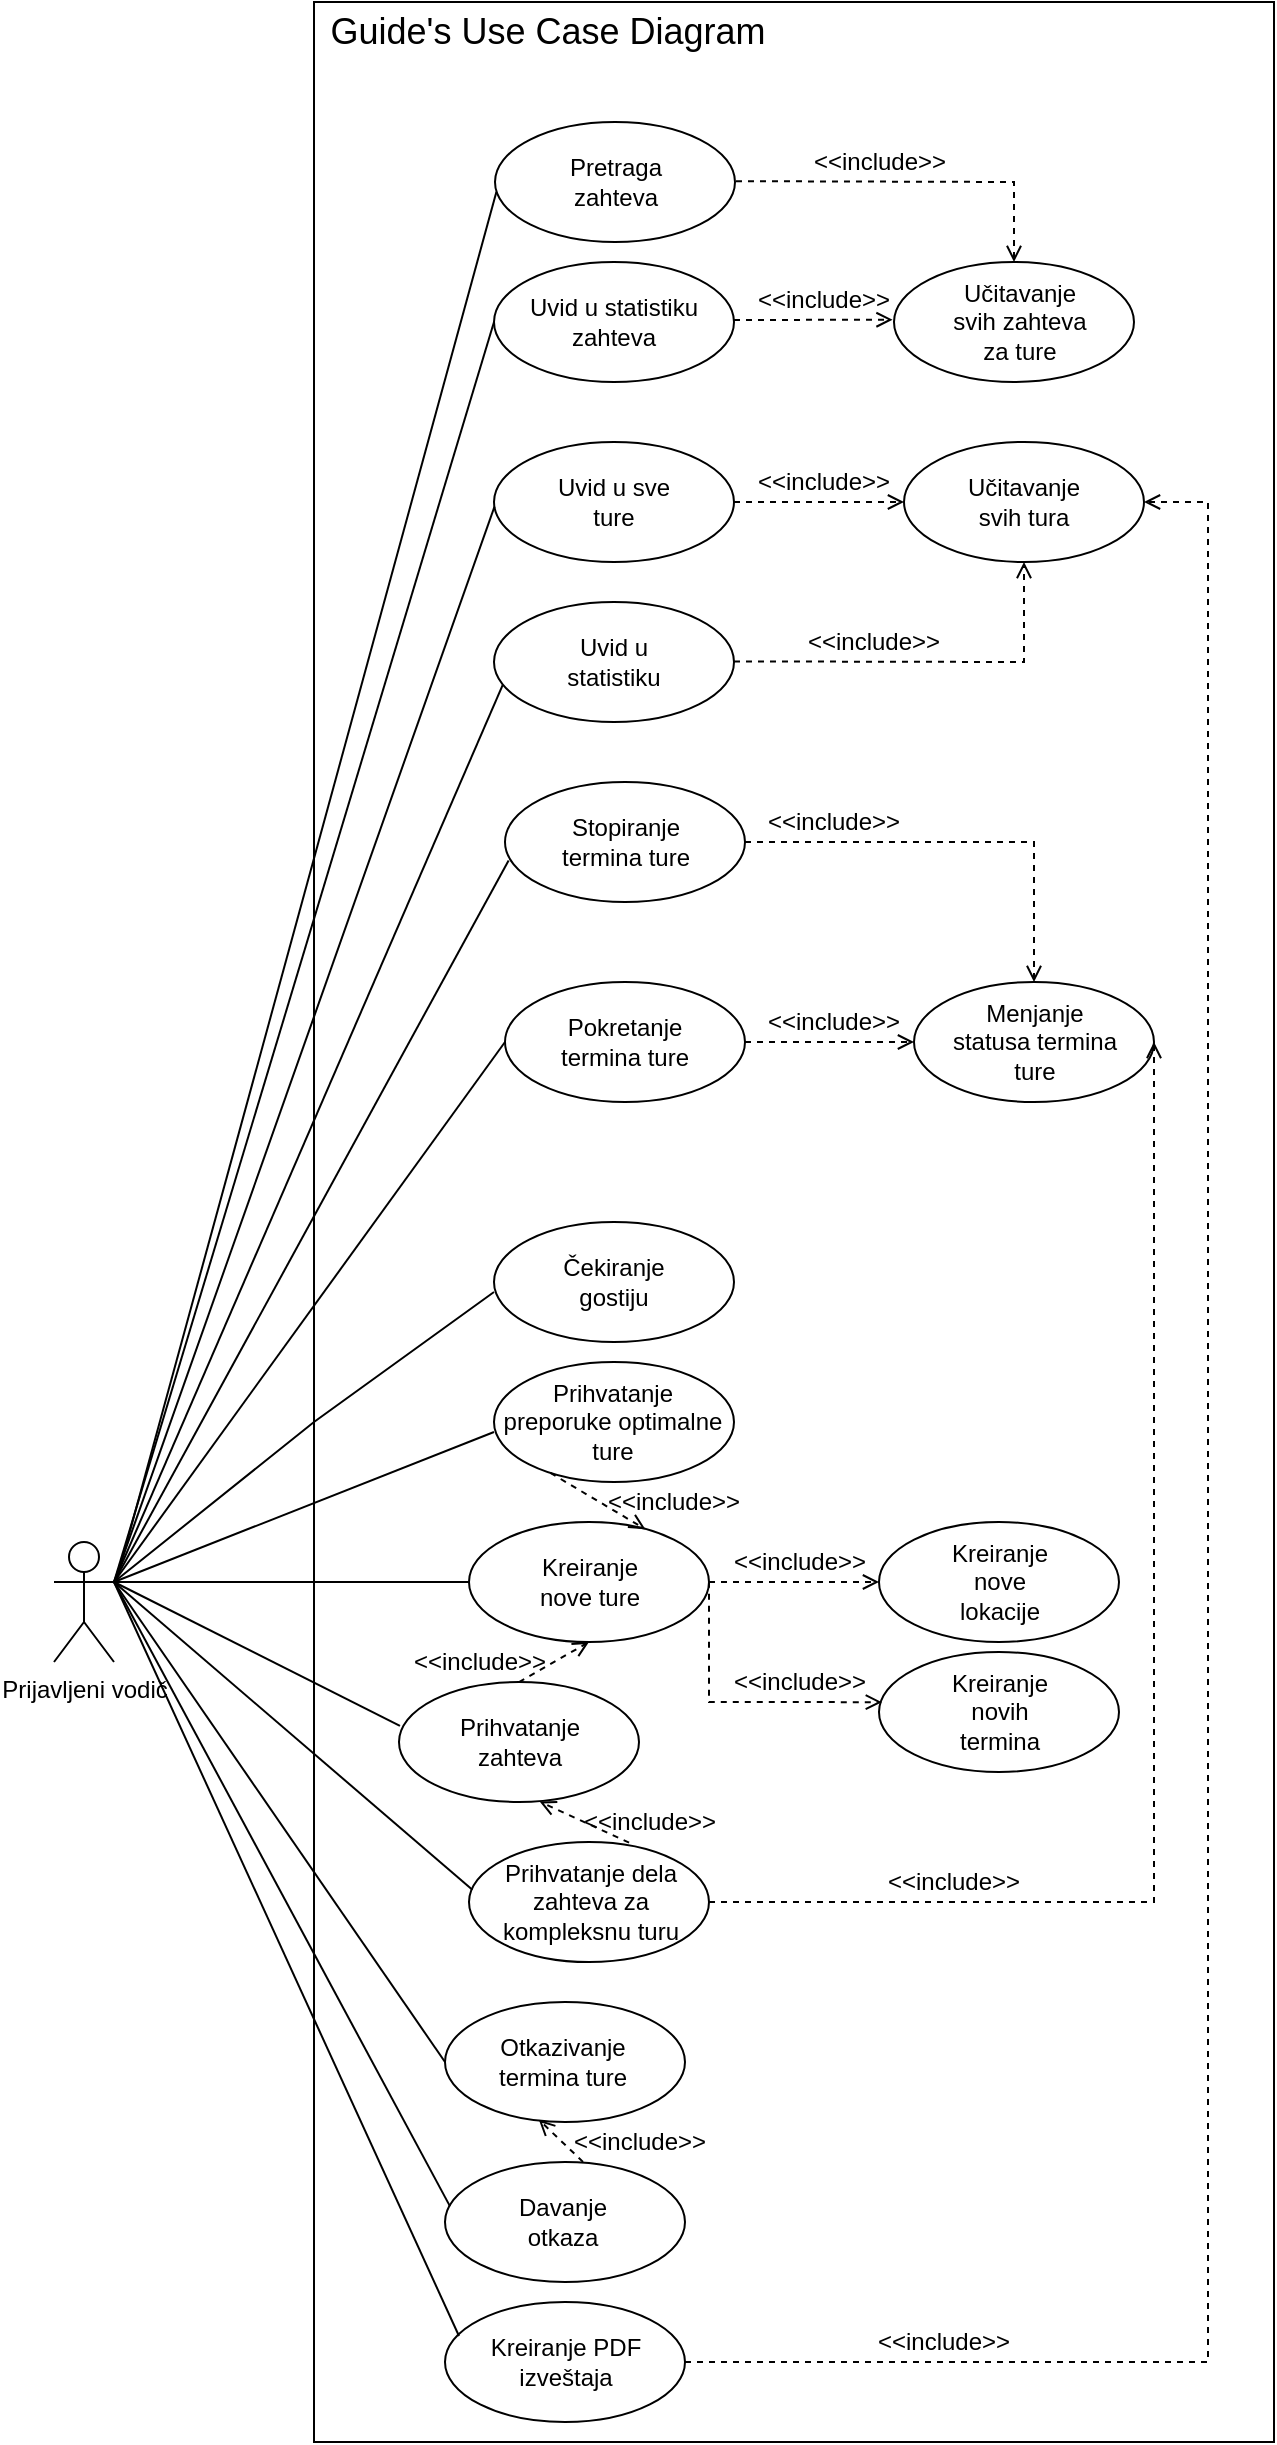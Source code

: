 <mxfile version="21.2.8" type="device">
  <diagram name="Page-1" id="BjIR11OFGBQAMokoM8kD">
    <mxGraphModel dx="1446" dy="1920" grid="1" gridSize="10" guides="1" tooltips="1" connect="1" arrows="1" fold="1" page="1" pageScale="1" pageWidth="850" pageHeight="1100" math="0" shadow="0">
      <root>
        <mxCell id="0" />
        <mxCell id="1" parent="0" />
        <mxCell id="fsfjA13ZC-8UiblkWtKI-2" value="" style="rounded=0;whiteSpace=wrap;html=1;verticalAlign=middle;" parent="1" vertex="1">
          <mxGeometry x="290" y="-160" width="480" height="1220" as="geometry" />
        </mxCell>
        <mxCell id="fsfjA13ZC-8UiblkWtKI-1" value="Prijavljeni vodič" style="shape=umlActor;verticalLabelPosition=bottom;verticalAlign=top;html=1;" parent="1" vertex="1">
          <mxGeometry x="160" y="610" width="30" height="60" as="geometry" />
        </mxCell>
        <mxCell id="fsfjA13ZC-8UiblkWtKI-3" value="" style="ellipse;whiteSpace=wrap;html=1;" parent="1" vertex="1">
          <mxGeometry x="367.5" y="600" width="120" height="60" as="geometry" />
        </mxCell>
        <mxCell id="fsfjA13ZC-8UiblkWtKI-4" value="Kreiranje nove ture" style="text;html=1;strokeColor=none;fillColor=none;align=center;verticalAlign=middle;whiteSpace=wrap;rounded=0;" parent="1" vertex="1">
          <mxGeometry x="397.5" y="615" width="60" height="30" as="geometry" />
        </mxCell>
        <mxCell id="fsfjA13ZC-8UiblkWtKI-5" value="" style="endArrow=none;html=1;rounded=0;exitX=1;exitY=0.333;exitDx=0;exitDy=0;exitPerimeter=0;entryX=0;entryY=0.5;entryDx=0;entryDy=0;" parent="1" source="fsfjA13ZC-8UiblkWtKI-1" target="fsfjA13ZC-8UiblkWtKI-3" edge="1">
          <mxGeometry width="50" height="50" relative="1" as="geometry">
            <mxPoint x="305" y="600" as="sourcePoint" />
            <mxPoint x="355" y="550" as="targetPoint" />
            <Array as="points" />
          </mxGeometry>
        </mxCell>
        <mxCell id="fsfjA13ZC-8UiblkWtKI-8" value="" style="endArrow=none;html=1;rounded=0;entryX=0.004;entryY=0.365;entryDx=0;entryDy=0;entryPerimeter=0;" parent="1" target="fsfjA13ZC-8UiblkWtKI-23" edge="1">
          <mxGeometry width="50" height="50" relative="1" as="geometry">
            <mxPoint x="190" y="630" as="sourcePoint" />
            <mxPoint x="355" y="630" as="targetPoint" />
          </mxGeometry>
        </mxCell>
        <mxCell id="fsfjA13ZC-8UiblkWtKI-10" value="" style="ellipse;whiteSpace=wrap;html=1;" parent="1" vertex="1">
          <mxGeometry x="572.5" y="600" width="120" height="60" as="geometry" />
        </mxCell>
        <mxCell id="fsfjA13ZC-8UiblkWtKI-11" value="Kreiranje nove lokacije" style="text;html=1;strokeColor=none;fillColor=none;align=center;verticalAlign=middle;whiteSpace=wrap;rounded=0;" parent="1" vertex="1">
          <mxGeometry x="602.5" y="615" width="60" height="30" as="geometry" />
        </mxCell>
        <mxCell id="fsfjA13ZC-8UiblkWtKI-12" value="&amp;lt;&amp;lt;include&amp;gt;&amp;gt;" style="text;html=1;strokeColor=none;fillColor=none;align=center;verticalAlign=middle;whiteSpace=wrap;rounded=0;" parent="1" vertex="1">
          <mxGeometry x="502.5" y="610" width="60" height="20" as="geometry" />
        </mxCell>
        <mxCell id="fsfjA13ZC-8UiblkWtKI-13" value="" style="ellipse;whiteSpace=wrap;html=1;" parent="1" vertex="1">
          <mxGeometry x="572.5" y="665" width="120" height="60" as="geometry" />
        </mxCell>
        <mxCell id="fsfjA13ZC-8UiblkWtKI-14" value="Kreiranje novih termina" style="text;html=1;strokeColor=none;fillColor=none;align=center;verticalAlign=middle;whiteSpace=wrap;rounded=0;" parent="1" vertex="1">
          <mxGeometry x="602.5" y="680" width="60" height="30" as="geometry" />
        </mxCell>
        <mxCell id="fsfjA13ZC-8UiblkWtKI-16" value="" style="endArrow=open;html=1;rounded=0;exitX=1;exitY=0.5;exitDx=0;exitDy=0;endFill=0;dashed=1;" parent="1" source="fsfjA13ZC-8UiblkWtKI-3" edge="1">
          <mxGeometry width="50" height="50" relative="1" as="geometry">
            <mxPoint x="522.5" y="680" as="sourcePoint" />
            <mxPoint x="572.5" y="630" as="targetPoint" />
          </mxGeometry>
        </mxCell>
        <mxCell id="fsfjA13ZC-8UiblkWtKI-17" value="" style="endArrow=open;html=1;rounded=0;exitX=1;exitY=0.5;exitDx=0;exitDy=0;endFill=0;dashed=1;entryX=0.012;entryY=0.418;entryDx=0;entryDy=0;entryPerimeter=0;" parent="1" target="fsfjA13ZC-8UiblkWtKI-13" edge="1">
          <mxGeometry width="50" height="50" relative="1" as="geometry">
            <mxPoint x="487.5" y="629.89" as="sourcePoint" />
            <mxPoint x="572.5" y="629.89" as="targetPoint" />
            <Array as="points">
              <mxPoint x="487.5" y="690" />
            </Array>
          </mxGeometry>
        </mxCell>
        <mxCell id="fsfjA13ZC-8UiblkWtKI-18" value="&amp;lt;&amp;lt;include&amp;gt;&amp;gt;" style="text;html=1;strokeColor=none;fillColor=none;align=center;verticalAlign=middle;whiteSpace=wrap;rounded=0;rotation=0;" parent="1" vertex="1">
          <mxGeometry x="502.5" y="670" width="60" height="20" as="geometry" />
        </mxCell>
        <mxCell id="fsfjA13ZC-8UiblkWtKI-19" value="" style="ellipse;whiteSpace=wrap;html=1;" parent="1" vertex="1">
          <mxGeometry x="367.5" y="760" width="120" height="60" as="geometry" />
        </mxCell>
        <mxCell id="fsfjA13ZC-8UiblkWtKI-21" value="" style="endArrow=none;html=1;rounded=0;entryX=0.014;entryY=0.398;entryDx=0;entryDy=0;entryPerimeter=0;" parent="1" target="fsfjA13ZC-8UiblkWtKI-19" edge="1">
          <mxGeometry width="50" height="50" relative="1" as="geometry">
            <mxPoint x="190" y="630" as="sourcePoint" />
            <mxPoint x="365" y="640" as="targetPoint" />
          </mxGeometry>
        </mxCell>
        <mxCell id="fsfjA13ZC-8UiblkWtKI-23" value="" style="ellipse;whiteSpace=wrap;html=1;" parent="1" vertex="1">
          <mxGeometry x="332.5" y="680" width="120" height="60" as="geometry" />
        </mxCell>
        <mxCell id="fsfjA13ZC-8UiblkWtKI-24" value="Prihvatanje dela zahteva za kompleksnu turu" style="text;html=1;strokeColor=none;fillColor=none;align=center;verticalAlign=middle;whiteSpace=wrap;rounded=0;" parent="1" vertex="1">
          <mxGeometry x="380.5" y="775" width="95" height="30" as="geometry" />
        </mxCell>
        <mxCell id="fsfjA13ZC-8UiblkWtKI-25" value="" style="endArrow=open;html=1;rounded=0;exitX=0.5;exitY=0;exitDx=0;exitDy=0;endFill=0;dashed=1;entryX=0.5;entryY=1;entryDx=0;entryDy=0;" parent="1" source="fsfjA13ZC-8UiblkWtKI-23" target="fsfjA13ZC-8UiblkWtKI-3" edge="1">
          <mxGeometry width="50" height="50" relative="1" as="geometry">
            <mxPoint x="427.5" y="679.89" as="sourcePoint" />
            <mxPoint x="513.5" y="740" as="targetPoint" />
          </mxGeometry>
        </mxCell>
        <mxCell id="fsfjA13ZC-8UiblkWtKI-26" value="Prihvatanje zahteva" style="text;html=1;strokeColor=none;fillColor=none;align=center;verticalAlign=middle;whiteSpace=wrap;rounded=0;" parent="1" vertex="1">
          <mxGeometry x="362.5" y="695" width="60" height="30" as="geometry" />
        </mxCell>
        <mxCell id="fsfjA13ZC-8UiblkWtKI-27" value="&amp;lt;&amp;lt;include&amp;gt;&amp;gt;" style="text;html=1;strokeColor=none;fillColor=none;align=center;verticalAlign=middle;whiteSpace=wrap;rounded=0;" parent="1" vertex="1">
          <mxGeometry x="342.5" y="660" width="60" height="20" as="geometry" />
        </mxCell>
        <mxCell id="fsfjA13ZC-8UiblkWtKI-28" value="" style="endArrow=open;html=1;rounded=0;exitX=0.667;exitY=0.005;exitDx=0;exitDy=0;endFill=0;dashed=1;entryX=0.586;entryY=0.996;entryDx=0;entryDy=0;exitPerimeter=0;entryPerimeter=0;" parent="1" source="fsfjA13ZC-8UiblkWtKI-19" target="fsfjA13ZC-8UiblkWtKI-23" edge="1">
          <mxGeometry width="50" height="50" relative="1" as="geometry">
            <mxPoint x="402.5" y="690" as="sourcePoint" />
            <mxPoint x="437.5" y="670" as="targetPoint" />
          </mxGeometry>
        </mxCell>
        <mxCell id="fsfjA13ZC-8UiblkWtKI-29" value="&amp;lt;&amp;lt;include&amp;gt;&amp;gt;" style="text;html=1;strokeColor=none;fillColor=none;align=center;verticalAlign=middle;whiteSpace=wrap;rounded=0;" parent="1" vertex="1">
          <mxGeometry x="427.5" y="740" width="60" height="20" as="geometry" />
        </mxCell>
        <mxCell id="fsfjA13ZC-8UiblkWtKI-30" value="" style="ellipse;whiteSpace=wrap;html=1;" parent="1" vertex="1">
          <mxGeometry x="355.5" y="840" width="120" height="60" as="geometry" />
        </mxCell>
        <mxCell id="fsfjA13ZC-8UiblkWtKI-31" value="Otkazivanje termina ture" style="text;html=1;strokeColor=none;fillColor=none;align=center;verticalAlign=middle;whiteSpace=wrap;rounded=0;" parent="1" vertex="1">
          <mxGeometry x="380.5" y="855" width="67" height="30" as="geometry" />
        </mxCell>
        <mxCell id="fsfjA13ZC-8UiblkWtKI-32" value="" style="endArrow=none;html=1;rounded=0;entryX=0;entryY=0.5;entryDx=0;entryDy=0;" parent="1" target="fsfjA13ZC-8UiblkWtKI-30" edge="1">
          <mxGeometry width="50" height="50" relative="1" as="geometry">
            <mxPoint x="190" y="630" as="sourcePoint" />
            <mxPoint x="367" y="714" as="targetPoint" />
          </mxGeometry>
        </mxCell>
        <mxCell id="fsfjA13ZC-8UiblkWtKI-35" value="" style="ellipse;whiteSpace=wrap;html=1;" parent="1" vertex="1">
          <mxGeometry x="355.5" y="920" width="120" height="60" as="geometry" />
        </mxCell>
        <mxCell id="fsfjA13ZC-8UiblkWtKI-36" value="Davanje otkaza" style="text;html=1;strokeColor=none;fillColor=none;align=center;verticalAlign=middle;whiteSpace=wrap;rounded=0;" parent="1" vertex="1">
          <mxGeometry x="380.5" y="935" width="67" height="30" as="geometry" />
        </mxCell>
        <mxCell id="fsfjA13ZC-8UiblkWtKI-37" value="" style="endArrow=none;html=1;rounded=0;entryX=0.021;entryY=0.37;entryDx=0;entryDy=0;entryPerimeter=0;" parent="1" target="fsfjA13ZC-8UiblkWtKI-35" edge="1">
          <mxGeometry width="50" height="50" relative="1" as="geometry">
            <mxPoint x="190" y="630" as="sourcePoint" />
            <mxPoint x="353" y="800" as="targetPoint" />
          </mxGeometry>
        </mxCell>
        <mxCell id="fsfjA13ZC-8UiblkWtKI-38" value="" style="endArrow=open;html=1;rounded=0;exitX=0.575;exitY=-0.001;exitDx=0;exitDy=0;endFill=0;dashed=1;entryX=0.391;entryY=0.981;entryDx=0;entryDy=0;exitPerimeter=0;entryPerimeter=0;" parent="1" source="fsfjA13ZC-8UiblkWtKI-35" target="fsfjA13ZC-8UiblkWtKI-30" edge="1">
          <mxGeometry width="50" height="50" relative="1" as="geometry">
            <mxPoint x="447.5" y="920" as="sourcePoint" />
            <mxPoint x="402.5" y="900" as="targetPoint" />
          </mxGeometry>
        </mxCell>
        <mxCell id="fsfjA13ZC-8UiblkWtKI-39" value="&amp;lt;&amp;lt;include&amp;gt;&amp;gt;" style="text;html=1;strokeColor=none;fillColor=none;align=center;verticalAlign=middle;whiteSpace=wrap;rounded=0;" parent="1" vertex="1">
          <mxGeometry x="422.5" y="900" width="60" height="20" as="geometry" />
        </mxCell>
        <mxCell id="fsfjA13ZC-8UiblkWtKI-42" value="" style="ellipse;whiteSpace=wrap;html=1;" parent="1" vertex="1">
          <mxGeometry x="385.5" y="330" width="120" height="60" as="geometry" />
        </mxCell>
        <mxCell id="fsfjA13ZC-8UiblkWtKI-43" value="Pokretanje termina ture" style="text;html=1;strokeColor=none;fillColor=none;align=center;verticalAlign=middle;whiteSpace=wrap;rounded=0;" parent="1" vertex="1">
          <mxGeometry x="408" y="345" width="74.5" height="30" as="geometry" />
        </mxCell>
        <mxCell id="fsfjA13ZC-8UiblkWtKI-45" value="" style="endArrow=none;html=1;rounded=0;entryX=0;entryY=0.5;entryDx=0;entryDy=0;" parent="1" target="fsfjA13ZC-8UiblkWtKI-42" edge="1">
          <mxGeometry width="50" height="50" relative="1" as="geometry">
            <mxPoint x="190" y="630" as="sourcePoint" />
            <mxPoint x="395" y="530" as="targetPoint" />
          </mxGeometry>
        </mxCell>
        <mxCell id="fsfjA13ZC-8UiblkWtKI-46" value="" style="ellipse;whiteSpace=wrap;html=1;" parent="1" vertex="1">
          <mxGeometry x="590" y="330" width="120" height="60" as="geometry" />
        </mxCell>
        <mxCell id="fsfjA13ZC-8UiblkWtKI-47" value="Menjanje statusa termina ture" style="text;html=1;strokeColor=none;fillColor=none;align=center;verticalAlign=middle;whiteSpace=wrap;rounded=0;" parent="1" vertex="1">
          <mxGeometry x="607.5" y="345" width="85" height="30" as="geometry" />
        </mxCell>
        <mxCell id="fsfjA13ZC-8UiblkWtKI-48" value="&amp;lt;&amp;lt;include&amp;gt;&amp;gt;" style="text;html=1;strokeColor=none;fillColor=none;align=center;verticalAlign=middle;whiteSpace=wrap;rounded=0;" parent="1" vertex="1">
          <mxGeometry x="520" y="340" width="60" height="20" as="geometry" />
        </mxCell>
        <mxCell id="fsfjA13ZC-8UiblkWtKI-50" value="" style="ellipse;whiteSpace=wrap;html=1;" parent="1" vertex="1">
          <mxGeometry x="385.5" y="230" width="120" height="60" as="geometry" />
        </mxCell>
        <mxCell id="fsfjA13ZC-8UiblkWtKI-51" value="Stopiranje termina ture" style="text;html=1;strokeColor=none;fillColor=none;align=center;verticalAlign=middle;whiteSpace=wrap;rounded=0;" parent="1" vertex="1">
          <mxGeometry x="408" y="245" width="75.5" height="30" as="geometry" />
        </mxCell>
        <mxCell id="fsfjA13ZC-8UiblkWtKI-52" value="" style="endArrow=open;html=1;rounded=0;endFill=0;dashed=1;entryX=1;entryY=0.5;entryDx=0;entryDy=0;exitX=1;exitY=0.5;exitDx=0;exitDy=0;" parent="1" source="fsfjA13ZC-8UiblkWtKI-19" target="fsfjA13ZC-8UiblkWtKI-46" edge="1">
          <mxGeometry width="50" height="50" relative="1" as="geometry">
            <mxPoint x="490" y="790" as="sourcePoint" />
            <mxPoint x="547.5" y="789.72" as="targetPoint" />
            <Array as="points">
              <mxPoint x="710" y="790" />
              <mxPoint x="710" y="470" />
            </Array>
          </mxGeometry>
        </mxCell>
        <mxCell id="fsfjA13ZC-8UiblkWtKI-53" value="&amp;lt;&amp;lt;include&amp;gt;&amp;gt;" style="text;html=1;strokeColor=none;fillColor=none;align=center;verticalAlign=middle;whiteSpace=wrap;rounded=0;" parent="1" vertex="1">
          <mxGeometry x="580" y="770" width="60" height="20" as="geometry" />
        </mxCell>
        <mxCell id="fsfjA13ZC-8UiblkWtKI-55" value="" style="endArrow=none;html=1;rounded=0;entryX=0.015;entryY=0.654;entryDx=0;entryDy=0;entryPerimeter=0;" parent="1" target="fsfjA13ZC-8UiblkWtKI-50" edge="1">
          <mxGeometry width="50" height="50" relative="1" as="geometry">
            <mxPoint x="190" y="630" as="sourcePoint" />
            <mxPoint x="386" y="295" as="targetPoint" />
          </mxGeometry>
        </mxCell>
        <mxCell id="fsfjA13ZC-8UiblkWtKI-58" value="&amp;lt;&amp;lt;include&amp;gt;&amp;gt;" style="text;html=1;strokeColor=none;fillColor=none;align=center;verticalAlign=middle;whiteSpace=wrap;rounded=0;" parent="1" vertex="1">
          <mxGeometry x="520" y="240" width="60" height="20" as="geometry" />
        </mxCell>
        <mxCell id="fsfjA13ZC-8UiblkWtKI-59" value="" style="endArrow=open;html=1;rounded=0;exitX=1;exitY=0.5;exitDx=0;exitDy=0;endFill=0;dashed=1;entryX=0.5;entryY=0;entryDx=0;entryDy=0;" parent="1" target="fsfjA13ZC-8UiblkWtKI-46" edge="1">
          <mxGeometry width="50" height="50" relative="1" as="geometry">
            <mxPoint x="505.5" y="260" as="sourcePoint" />
            <mxPoint x="590.5" y="260" as="targetPoint" />
            <Array as="points">
              <mxPoint x="650" y="260" />
            </Array>
          </mxGeometry>
        </mxCell>
        <mxCell id="fsfjA13ZC-8UiblkWtKI-60" value="" style="endArrow=open;html=1;rounded=0;exitX=1;exitY=0.5;exitDx=0;exitDy=0;endFill=0;dashed=1;" parent="1" edge="1">
          <mxGeometry width="50" height="50" relative="1" as="geometry">
            <mxPoint x="505.5" y="360" as="sourcePoint" />
            <mxPoint x="590" y="360" as="targetPoint" />
          </mxGeometry>
        </mxCell>
        <mxCell id="fsfjA13ZC-8UiblkWtKI-61" value="" style="ellipse;whiteSpace=wrap;html=1;" parent="1" vertex="1">
          <mxGeometry x="380" y="450" width="120" height="60" as="geometry" />
        </mxCell>
        <mxCell id="fsfjA13ZC-8UiblkWtKI-62" value="Čekiranje gostiju" style="text;html=1;strokeColor=none;fillColor=none;align=center;verticalAlign=middle;whiteSpace=wrap;rounded=0;" parent="1" vertex="1">
          <mxGeometry x="410" y="465" width="60" height="30" as="geometry" />
        </mxCell>
        <mxCell id="fsfjA13ZC-8UiblkWtKI-63" value="" style="endArrow=none;html=1;rounded=0;entryX=0;entryY=0.5;entryDx=0;entryDy=0;" parent="1" edge="1">
          <mxGeometry width="50" height="50" relative="1" as="geometry">
            <mxPoint x="190" y="630" as="sourcePoint" />
            <mxPoint x="380" y="485" as="targetPoint" />
            <Array as="points">
              <mxPoint x="290" y="550" />
            </Array>
          </mxGeometry>
        </mxCell>
        <mxCell id="fsfjA13ZC-8UiblkWtKI-66" value="" style="ellipse;whiteSpace=wrap;html=1;" parent="1" vertex="1">
          <mxGeometry x="380" y="140" width="120" height="60" as="geometry" />
        </mxCell>
        <mxCell id="fsfjA13ZC-8UiblkWtKI-67" value="Uvid u statistiku" style="text;html=1;strokeColor=none;fillColor=none;align=center;verticalAlign=middle;whiteSpace=wrap;rounded=0;" parent="1" vertex="1">
          <mxGeometry x="410" y="155" width="60" height="30" as="geometry" />
        </mxCell>
        <mxCell id="fsfjA13ZC-8UiblkWtKI-68" value="" style="endArrow=none;html=1;rounded=0;entryX=0.036;entryY=0.693;entryDx=0;entryDy=0;entryPerimeter=0;" parent="1" target="fsfjA13ZC-8UiblkWtKI-66" edge="1">
          <mxGeometry width="50" height="50" relative="1" as="geometry">
            <mxPoint x="190" y="630" as="sourcePoint" />
            <mxPoint x="385" y="179.5" as="targetPoint" />
          </mxGeometry>
        </mxCell>
        <mxCell id="fsfjA13ZC-8UiblkWtKI-69" value="" style="ellipse;whiteSpace=wrap;html=1;" parent="1" vertex="1">
          <mxGeometry x="380" y="60" width="120" height="60" as="geometry" />
        </mxCell>
        <mxCell id="fsfjA13ZC-8UiblkWtKI-70" value="Uvid u sve ture" style="text;html=1;strokeColor=none;fillColor=none;align=center;verticalAlign=middle;whiteSpace=wrap;rounded=0;" parent="1" vertex="1">
          <mxGeometry x="410" y="75" width="60" height="30" as="geometry" />
        </mxCell>
        <mxCell id="fsfjA13ZC-8UiblkWtKI-71" value="" style="endArrow=none;html=1;rounded=0;entryX=0.002;entryY=0.539;entryDx=0;entryDy=0;entryPerimeter=0;" parent="1" target="fsfjA13ZC-8UiblkWtKI-69" edge="1">
          <mxGeometry width="50" height="50" relative="1" as="geometry">
            <mxPoint x="190" y="630" as="sourcePoint" />
            <mxPoint x="364" y="142" as="targetPoint" />
          </mxGeometry>
        </mxCell>
        <mxCell id="fsfjA13ZC-8UiblkWtKI-74" value="" style="ellipse;whiteSpace=wrap;html=1;" parent="1" vertex="1">
          <mxGeometry x="585" y="60" width="120" height="60" as="geometry" />
        </mxCell>
        <mxCell id="fsfjA13ZC-8UiblkWtKI-75" value="Učitavanje svih tura" style="text;html=1;strokeColor=none;fillColor=none;align=center;verticalAlign=middle;whiteSpace=wrap;rounded=0;" parent="1" vertex="1">
          <mxGeometry x="615" y="75" width="60" height="30" as="geometry" />
        </mxCell>
        <mxCell id="fsfjA13ZC-8UiblkWtKI-76" value="&amp;lt;&amp;lt;include&amp;gt;&amp;gt;" style="text;html=1;strokeColor=none;fillColor=none;align=center;verticalAlign=middle;whiteSpace=wrap;rounded=0;" parent="1" vertex="1">
          <mxGeometry x="515" y="70" width="60" height="20" as="geometry" />
        </mxCell>
        <mxCell id="fsfjA13ZC-8UiblkWtKI-77" value="" style="endArrow=open;html=1;rounded=0;exitX=1;exitY=0.5;exitDx=0;exitDy=0;endFill=0;dashed=1;" parent="1" edge="1">
          <mxGeometry width="50" height="50" relative="1" as="geometry">
            <mxPoint x="500" y="90" as="sourcePoint" />
            <mxPoint x="585" y="90" as="targetPoint" />
          </mxGeometry>
        </mxCell>
        <mxCell id="fsfjA13ZC-8UiblkWtKI-78" value="" style="endArrow=open;html=1;rounded=0;exitX=1;exitY=0.5;exitDx=0;exitDy=0;endFill=0;dashed=1;entryX=0.5;entryY=1;entryDx=0;entryDy=0;" parent="1" target="fsfjA13ZC-8UiblkWtKI-74" edge="1">
          <mxGeometry width="50" height="50" relative="1" as="geometry">
            <mxPoint x="500" y="169.71" as="sourcePoint" />
            <mxPoint x="585" y="169.71" as="targetPoint" />
            <Array as="points">
              <mxPoint x="645" y="170" />
            </Array>
          </mxGeometry>
        </mxCell>
        <mxCell id="fsfjA13ZC-8UiblkWtKI-79" value="&amp;lt;&amp;lt;include&amp;gt;&amp;gt;" style="text;html=1;strokeColor=none;fillColor=none;align=center;verticalAlign=middle;whiteSpace=wrap;rounded=0;" parent="1" vertex="1">
          <mxGeometry x="540" y="150" width="60" height="20" as="geometry" />
        </mxCell>
        <mxCell id="fsfjA13ZC-8UiblkWtKI-82" value="" style="ellipse;whiteSpace=wrap;html=1;" parent="1" vertex="1">
          <mxGeometry x="380" y="-30" width="120" height="60" as="geometry" />
        </mxCell>
        <mxCell id="fsfjA13ZC-8UiblkWtKI-83" value="Uvid u statistiku zahteva" style="text;html=1;strokeColor=none;fillColor=none;align=center;verticalAlign=middle;whiteSpace=wrap;rounded=0;" parent="1" vertex="1">
          <mxGeometry x="395" y="-15" width="90" height="30" as="geometry" />
        </mxCell>
        <mxCell id="fsfjA13ZC-8UiblkWtKI-84" value="" style="endArrow=none;html=1;rounded=0;entryX=0.002;entryY=0.539;entryDx=0;entryDy=0;entryPerimeter=0;" parent="1" edge="1">
          <mxGeometry width="50" height="50" relative="1" as="geometry">
            <mxPoint x="190" y="630" as="sourcePoint" />
            <mxPoint x="380" as="targetPoint" />
          </mxGeometry>
        </mxCell>
        <mxCell id="fsfjA13ZC-8UiblkWtKI-85" value="" style="ellipse;whiteSpace=wrap;html=1;" parent="1" vertex="1">
          <mxGeometry x="580" y="-30" width="120" height="60" as="geometry" />
        </mxCell>
        <mxCell id="fsfjA13ZC-8UiblkWtKI-86" value="Učitavanje svih zahteva za ture" style="text;html=1;strokeColor=none;fillColor=none;align=center;verticalAlign=middle;whiteSpace=wrap;rounded=0;" parent="1" vertex="1">
          <mxGeometry x="607.5" y="-15" width="70" height="30" as="geometry" />
        </mxCell>
        <mxCell id="fsfjA13ZC-8UiblkWtKI-87" value="&amp;lt;&amp;lt;include&amp;gt;&amp;gt;" style="text;html=1;strokeColor=none;fillColor=none;align=center;verticalAlign=middle;whiteSpace=wrap;rounded=0;" parent="1" vertex="1">
          <mxGeometry x="515" y="-21" width="60" height="20" as="geometry" />
        </mxCell>
        <mxCell id="fsfjA13ZC-8UiblkWtKI-88" value="" style="endArrow=open;html=1;rounded=0;exitX=1;exitY=0.5;exitDx=0;exitDy=0;endFill=0;dashed=1;entryX=-0.006;entryY=0.481;entryDx=0;entryDy=0;entryPerimeter=0;" parent="1" target="fsfjA13ZC-8UiblkWtKI-85" edge="1">
          <mxGeometry width="50" height="50" relative="1" as="geometry">
            <mxPoint x="500" y="-1" as="sourcePoint" />
            <mxPoint x="580" as="targetPoint" />
          </mxGeometry>
        </mxCell>
        <mxCell id="fsfjA13ZC-8UiblkWtKI-91" value="" style="ellipse;whiteSpace=wrap;html=1;" parent="1" vertex="1">
          <mxGeometry x="380" y="520" width="120" height="60" as="geometry" />
        </mxCell>
        <mxCell id="fsfjA13ZC-8UiblkWtKI-92" value="Prihvatanje preporuke optimalne ture" style="text;html=1;strokeColor=none;fillColor=none;align=center;verticalAlign=middle;whiteSpace=wrap;rounded=0;" parent="1" vertex="1">
          <mxGeometry x="380.5" y="535" width="116.5" height="30" as="geometry" />
        </mxCell>
        <mxCell id="fsfjA13ZC-8UiblkWtKI-93" value="" style="endArrow=none;html=1;rounded=0;entryX=0;entryY=0.5;entryDx=0;entryDy=0;" parent="1" edge="1">
          <mxGeometry width="50" height="50" relative="1" as="geometry">
            <mxPoint x="190" y="630" as="sourcePoint" />
            <mxPoint x="380" y="555" as="targetPoint" />
            <Array as="points" />
          </mxGeometry>
        </mxCell>
        <mxCell id="fsfjA13ZC-8UiblkWtKI-94" value="&amp;lt;&amp;lt;include&amp;gt;&amp;gt;" style="text;html=1;strokeColor=none;fillColor=none;align=center;verticalAlign=middle;whiteSpace=wrap;rounded=0;" parent="1" vertex="1">
          <mxGeometry x="440" y="580" width="60" height="20" as="geometry" />
        </mxCell>
        <mxCell id="fsfjA13ZC-8UiblkWtKI-95" value="" style="endArrow=open;html=1;rounded=0;exitX=0.235;exitY=0.924;exitDx=0;exitDy=0;endFill=0;dashed=1;entryX=0.735;entryY=0.06;entryDx=0;entryDy=0;entryPerimeter=0;exitPerimeter=0;" parent="1" source="fsfjA13ZC-8UiblkWtKI-91" target="fsfjA13ZC-8UiblkWtKI-3" edge="1">
          <mxGeometry width="50" height="50" relative="1" as="geometry">
            <mxPoint x="398" y="580" as="sourcePoint" />
            <mxPoint x="482.5" y="580" as="targetPoint" />
          </mxGeometry>
        </mxCell>
        <mxCell id="fsfjA13ZC-8UiblkWtKI-97" value="" style="ellipse;whiteSpace=wrap;html=1;" parent="1" vertex="1">
          <mxGeometry x="355.5" y="990" width="120" height="60" as="geometry" />
        </mxCell>
        <mxCell id="fsfjA13ZC-8UiblkWtKI-98" value="Kreiranje PDF izveštaja" style="text;html=1;strokeColor=none;fillColor=none;align=center;verticalAlign=middle;whiteSpace=wrap;rounded=0;" parent="1" vertex="1">
          <mxGeometry x="375.75" y="1005" width="79.5" height="30" as="geometry" />
        </mxCell>
        <mxCell id="fsfjA13ZC-8UiblkWtKI-100" value="" style="endArrow=none;html=1;rounded=0;entryX=0.021;entryY=0.37;entryDx=0;entryDy=0;entryPerimeter=0;" parent="1" edge="1">
          <mxGeometry width="50" height="50" relative="1" as="geometry">
            <mxPoint x="190" y="630" as="sourcePoint" />
            <mxPoint x="362.5" y="1007" as="targetPoint" />
          </mxGeometry>
        </mxCell>
        <mxCell id="fsfjA13ZC-8UiblkWtKI-101" value="" style="endArrow=open;html=1;rounded=0;endFill=0;dashed=1;entryX=1;entryY=0.5;entryDx=0;entryDy=0;exitX=1;exitY=0.5;exitDx=0;exitDy=0;" parent="1" source="fsfjA13ZC-8UiblkWtKI-97" target="fsfjA13ZC-8UiblkWtKI-74" edge="1">
          <mxGeometry width="50" height="50" relative="1" as="geometry">
            <mxPoint x="515" y="1020" as="sourcePoint" />
            <mxPoint x="737" y="590" as="targetPoint" />
            <Array as="points">
              <mxPoint x="737" y="1020" />
              <mxPoint x="737" y="700" />
              <mxPoint x="737" y="90" />
              <mxPoint x="720" y="90" />
            </Array>
          </mxGeometry>
        </mxCell>
        <mxCell id="fsfjA13ZC-8UiblkWtKI-104" value="" style="ellipse;whiteSpace=wrap;html=1;" parent="1" vertex="1">
          <mxGeometry x="380.5" y="-100" width="120" height="60" as="geometry" />
        </mxCell>
        <mxCell id="fsfjA13ZC-8UiblkWtKI-105" value="Pretraga zahteva" style="text;html=1;strokeColor=none;fillColor=none;align=center;verticalAlign=middle;whiteSpace=wrap;rounded=0;" parent="1" vertex="1">
          <mxGeometry x="395.5" y="-85" width="90" height="30" as="geometry" />
        </mxCell>
        <mxCell id="fsfjA13ZC-8UiblkWtKI-106" value="&amp;lt;&amp;lt;include&amp;gt;&amp;gt;" style="text;html=1;strokeColor=none;fillColor=none;align=center;verticalAlign=middle;whiteSpace=wrap;rounded=0;" parent="1" vertex="1">
          <mxGeometry x="542.5" y="-90" width="60" height="20" as="geometry" />
        </mxCell>
        <mxCell id="fsfjA13ZC-8UiblkWtKI-107" value="" style="endArrow=open;html=1;rounded=0;exitX=1;exitY=0.5;exitDx=0;exitDy=0;endFill=0;dashed=1;entryX=0.5;entryY=0;entryDx=0;entryDy=0;" parent="1" target="fsfjA13ZC-8UiblkWtKI-85" edge="1">
          <mxGeometry width="50" height="50" relative="1" as="geometry">
            <mxPoint x="501" y="-70.42" as="sourcePoint" />
            <mxPoint x="580" y="-70.42" as="targetPoint" />
            <Array as="points">
              <mxPoint x="640" y="-70" />
            </Array>
          </mxGeometry>
        </mxCell>
        <mxCell id="fsfjA13ZC-8UiblkWtKI-108" value="" style="endArrow=none;html=1;rounded=0;entryX=0.006;entryY=0.581;entryDx=0;entryDy=0;entryPerimeter=0;" parent="1" target="fsfjA13ZC-8UiblkWtKI-104" edge="1">
          <mxGeometry width="50" height="50" relative="1" as="geometry">
            <mxPoint x="191" y="630" as="sourcePoint" />
            <mxPoint x="380" y="-70" as="targetPoint" />
          </mxGeometry>
        </mxCell>
        <mxCell id="fsfjA13ZC-8UiblkWtKI-109" value="&amp;lt;&amp;lt;include&amp;gt;&amp;gt;" style="text;html=1;strokeColor=none;fillColor=none;align=center;verticalAlign=middle;whiteSpace=wrap;rounded=0;" parent="1" vertex="1">
          <mxGeometry x="575" y="1000" width="60" height="20" as="geometry" />
        </mxCell>
        <mxCell id="fsfjA13ZC-8UiblkWtKI-111" value="Guide&#39;s Use Case Diagram" style="text;html=1;strokeColor=none;fillColor=none;align=center;verticalAlign=middle;whiteSpace=wrap;rounded=0;fontSize=18;" parent="1" vertex="1">
          <mxGeometry x="292.5" y="-160" width="227.5" height="30" as="geometry" />
        </mxCell>
      </root>
    </mxGraphModel>
  </diagram>
</mxfile>
